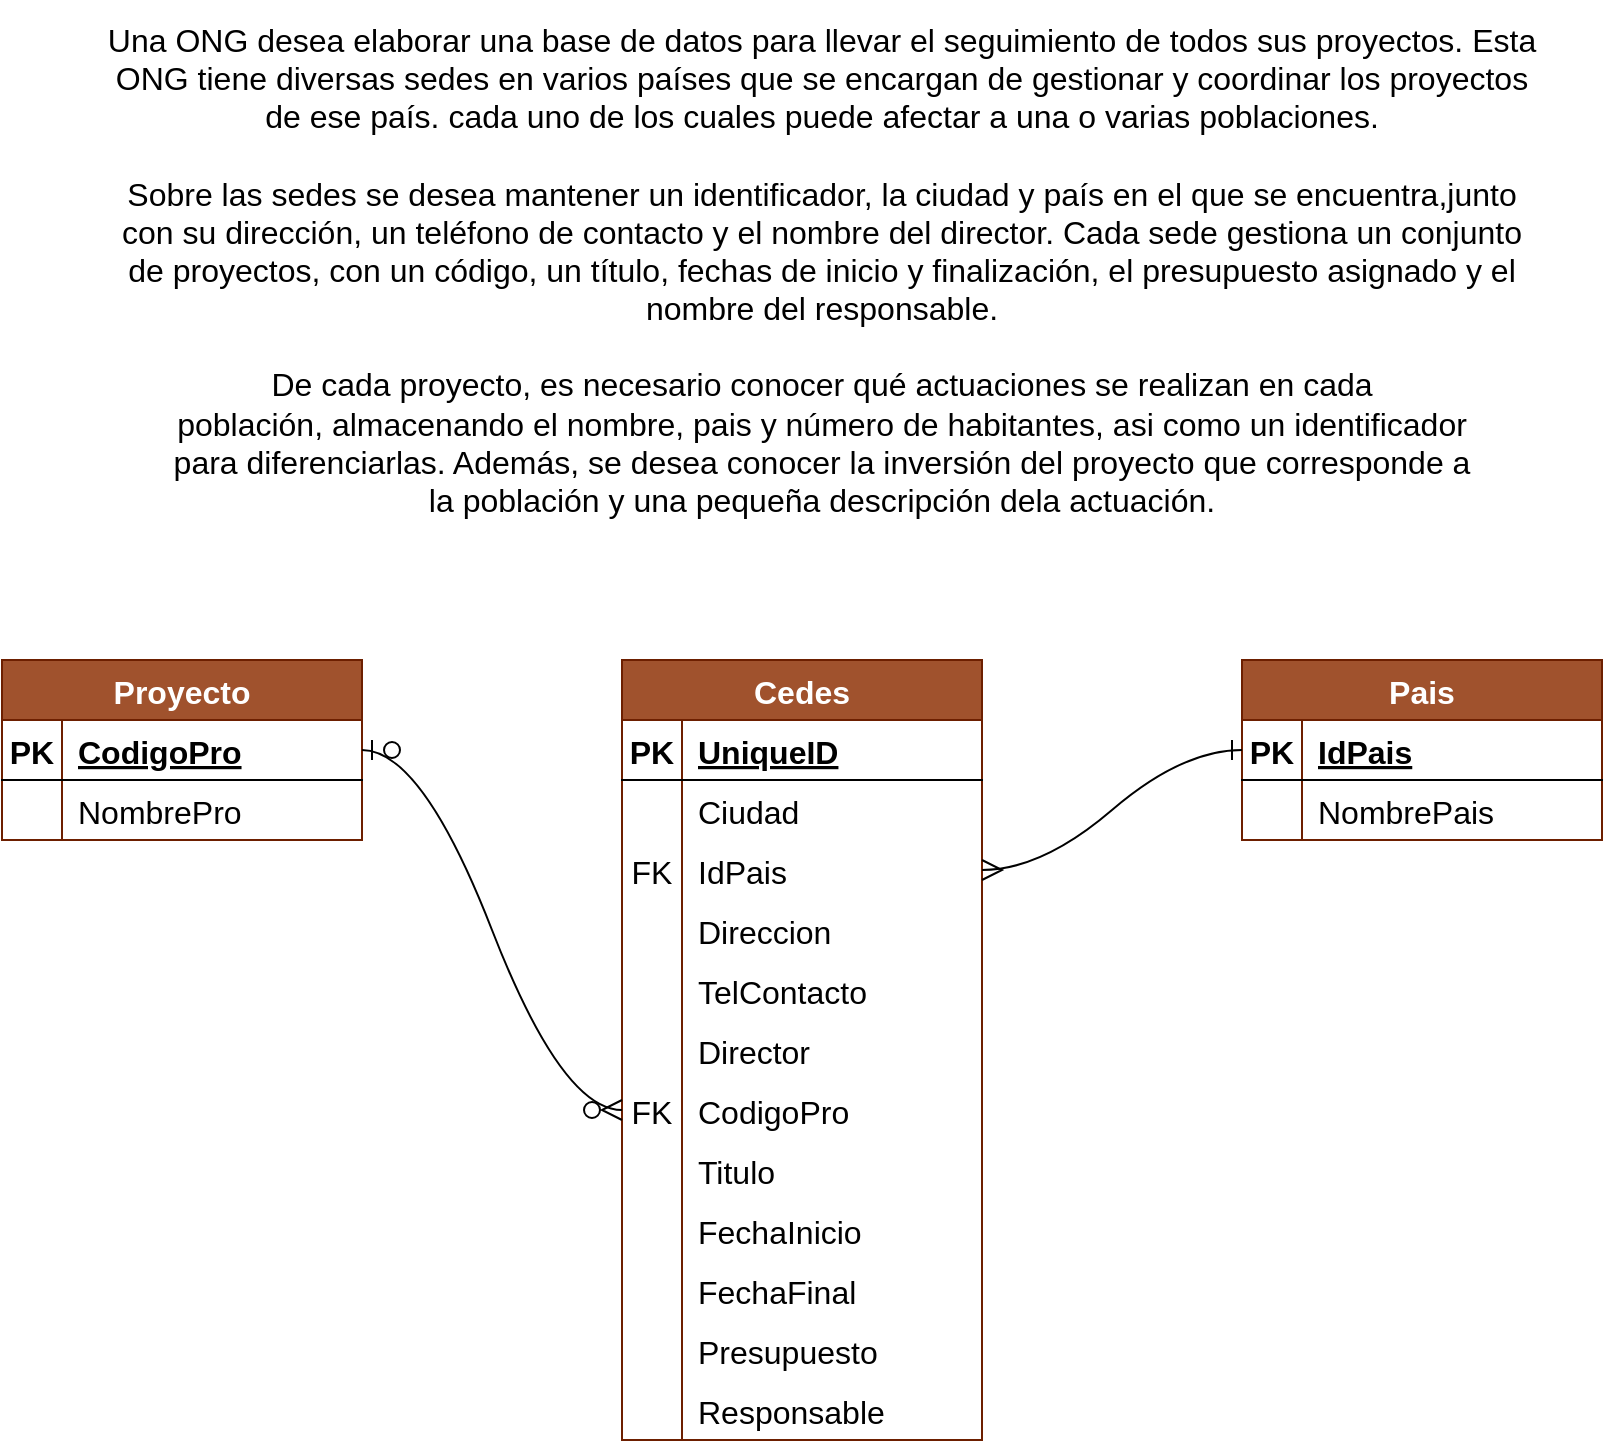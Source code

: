 <mxfile version="20.8.16" type="device"><diagram name="Página-1" id="Z8BQnKNuHfFad2sOD1cP"><mxGraphModel dx="1514" dy="1114" grid="1" gridSize="10" guides="1" tooltips="1" connect="1" arrows="1" fold="1" page="0" pageScale="1" pageWidth="1169" pageHeight="827" math="0" shadow="0"><root><mxCell id="0"/><mxCell id="1" parent="0"/><mxCell id="vd0GWwW3VQFTcmNZO-Rt-1" value="&lt;p style=&quot;margin: 0px;&quot;&gt;Una ONG desea elaborar una base de datos para llevar el seguimiento de todos sus&amp;nbsp;&lt;span style=&quot;background-color: initial;&quot;&gt;proyectos. Esta ONG tiene diversas sedes en varios países que se encargan de gestionar y coordinar los proyectos de ese país. cada uno de los cuales puede afectar a una o varias poblaciones.&lt;/span&gt;&lt;/p&gt;&lt;p style=&quot;margin: 0px;&quot;&gt;&lt;span style=&quot;background-color: initial;&quot;&gt;&lt;br&gt;&lt;/span&gt;&lt;/p&gt;&lt;p style=&quot;margin: 0px;&quot;&gt;Sobre las sedes se desea mantener un identificador, la ciudad y país en el que se encuentra,junto con su dirección, un teléfono de contacto y el nombre del director. Cada sede gestiona un conjunto de proyectos, con un código, un título, fechas de inicio y finalización, el presupuesto asignado y el nombre del responsable.&lt;/p&gt;&lt;p style=&quot;margin: 0px;&quot;&gt;&lt;br&gt;&lt;/p&gt;&lt;p style=&quot;margin: 0px;&quot;&gt;De cada proyecto, es necesario conocer qué actuaciones se realizan en cada población,&amp;nbsp;&lt;span style=&quot;background-color: initial;&quot;&gt;almacenando el nombre, pais y número de habitantes, asi como un identificador para&amp;nbsp;&lt;/span&gt;&lt;span style=&quot;background-color: initial;&quot;&gt;diferenciarlas. Además, se desea conocer la inversión del proyecto que corresponde a la&amp;nbsp;&lt;/span&gt;&lt;span style=&quot;background-color: initial;&quot;&gt;población y una pequeña descripción dela actuación.&lt;/span&gt;&lt;/p&gt;" style="text;html=1;strokeColor=none;fillColor=none;align=center;verticalAlign=middle;whiteSpace=wrap;rounded=0;fontSize=16;" vertex="1" parent="1"><mxGeometry x="-160" y="-250" width="720" height="270" as="geometry"/></mxCell><mxCell id="vd0GWwW3VQFTcmNZO-Rt-2" value="Proyecto" style="shape=table;startSize=30;container=1;collapsible=1;childLayout=tableLayout;fixedRows=1;rowLines=0;fontStyle=1;align=center;resizeLast=1;fontSize=16;fillColor=#a0522d;fontColor=#ffffff;strokeColor=#6D1F00;" vertex="1" parent="1"><mxGeometry x="-210" y="80" width="180" height="90" as="geometry"/></mxCell><mxCell id="vd0GWwW3VQFTcmNZO-Rt-3" value="" style="shape=tableRow;horizontal=0;startSize=0;swimlaneHead=0;swimlaneBody=0;fillColor=none;collapsible=0;dropTarget=0;points=[[0,0.5],[1,0.5]];portConstraint=eastwest;top=0;left=0;right=0;bottom=1;fontSize=16;" vertex="1" parent="vd0GWwW3VQFTcmNZO-Rt-2"><mxGeometry y="30" width="180" height="30" as="geometry"/></mxCell><mxCell id="vd0GWwW3VQFTcmNZO-Rt-4" value="PK" style="shape=partialRectangle;connectable=0;fillColor=none;top=0;left=0;bottom=0;right=0;fontStyle=1;overflow=hidden;fontSize=16;" vertex="1" parent="vd0GWwW3VQFTcmNZO-Rt-3"><mxGeometry width="30" height="30" as="geometry"><mxRectangle width="30" height="30" as="alternateBounds"/></mxGeometry></mxCell><mxCell id="vd0GWwW3VQFTcmNZO-Rt-5" value="CodigoPro" style="shape=partialRectangle;connectable=0;fillColor=none;top=0;left=0;bottom=0;right=0;align=left;spacingLeft=6;fontStyle=5;overflow=hidden;fontSize=16;" vertex="1" parent="vd0GWwW3VQFTcmNZO-Rt-3"><mxGeometry x="30" width="150" height="30" as="geometry"><mxRectangle width="150" height="30" as="alternateBounds"/></mxGeometry></mxCell><mxCell id="vd0GWwW3VQFTcmNZO-Rt-6" value="" style="shape=tableRow;horizontal=0;startSize=0;swimlaneHead=0;swimlaneBody=0;fillColor=none;collapsible=0;dropTarget=0;points=[[0,0.5],[1,0.5]];portConstraint=eastwest;top=0;left=0;right=0;bottom=0;fontSize=16;" vertex="1" parent="vd0GWwW3VQFTcmNZO-Rt-2"><mxGeometry y="60" width="180" height="30" as="geometry"/></mxCell><mxCell id="vd0GWwW3VQFTcmNZO-Rt-7" value="" style="shape=partialRectangle;connectable=0;fillColor=none;top=0;left=0;bottom=0;right=0;editable=1;overflow=hidden;fontSize=16;" vertex="1" parent="vd0GWwW3VQFTcmNZO-Rt-6"><mxGeometry width="30" height="30" as="geometry"><mxRectangle width="30" height="30" as="alternateBounds"/></mxGeometry></mxCell><mxCell id="vd0GWwW3VQFTcmNZO-Rt-8" value="NombrePro" style="shape=partialRectangle;connectable=0;fillColor=none;top=0;left=0;bottom=0;right=0;align=left;spacingLeft=6;overflow=hidden;fontSize=16;" vertex="1" parent="vd0GWwW3VQFTcmNZO-Rt-6"><mxGeometry x="30" width="150" height="30" as="geometry"><mxRectangle width="150" height="30" as="alternateBounds"/></mxGeometry></mxCell><mxCell id="vd0GWwW3VQFTcmNZO-Rt-15" style="edgeStyle=none;curved=1;rounded=0;orthogonalLoop=1;jettySize=auto;html=1;exitX=1;exitY=0.5;exitDx=0;exitDy=0;fontSize=12;startSize=8;endSize=8;" edge="1" parent="1" source="vd0GWwW3VQFTcmNZO-Rt-1" target="vd0GWwW3VQFTcmNZO-Rt-1"><mxGeometry relative="1" as="geometry"/></mxCell><mxCell id="vd0GWwW3VQFTcmNZO-Rt-16" value="Cedes" style="shape=table;startSize=30;container=1;collapsible=1;childLayout=tableLayout;fixedRows=1;rowLines=0;fontStyle=1;align=center;resizeLast=1;fontSize=16;fillColor=#a0522d;fontColor=#ffffff;strokeColor=#6D1F00;" vertex="1" parent="1"><mxGeometry x="100" y="80" width="180" height="390" as="geometry"/></mxCell><mxCell id="vd0GWwW3VQFTcmNZO-Rt-17" value="" style="shape=tableRow;horizontal=0;startSize=0;swimlaneHead=0;swimlaneBody=0;fillColor=none;collapsible=0;dropTarget=0;points=[[0,0.5],[1,0.5]];portConstraint=eastwest;top=0;left=0;right=0;bottom=1;fontSize=16;" vertex="1" parent="vd0GWwW3VQFTcmNZO-Rt-16"><mxGeometry y="30" width="180" height="30" as="geometry"/></mxCell><mxCell id="vd0GWwW3VQFTcmNZO-Rt-18" value="PK" style="shape=partialRectangle;connectable=0;fillColor=none;top=0;left=0;bottom=0;right=0;fontStyle=1;overflow=hidden;fontSize=16;" vertex="1" parent="vd0GWwW3VQFTcmNZO-Rt-17"><mxGeometry width="30" height="30" as="geometry"><mxRectangle width="30" height="30" as="alternateBounds"/></mxGeometry></mxCell><mxCell id="vd0GWwW3VQFTcmNZO-Rt-19" value="UniqueID" style="shape=partialRectangle;connectable=0;fillColor=none;top=0;left=0;bottom=0;right=0;align=left;spacingLeft=6;fontStyle=5;overflow=hidden;fontSize=16;" vertex="1" parent="vd0GWwW3VQFTcmNZO-Rt-17"><mxGeometry x="30" width="150" height="30" as="geometry"><mxRectangle width="150" height="30" as="alternateBounds"/></mxGeometry></mxCell><mxCell id="vd0GWwW3VQFTcmNZO-Rt-20" value="" style="shape=tableRow;horizontal=0;startSize=0;swimlaneHead=0;swimlaneBody=0;fillColor=none;collapsible=0;dropTarget=0;points=[[0,0.5],[1,0.5]];portConstraint=eastwest;top=0;left=0;right=0;bottom=0;fontSize=16;" vertex="1" parent="vd0GWwW3VQFTcmNZO-Rt-16"><mxGeometry y="60" width="180" height="30" as="geometry"/></mxCell><mxCell id="vd0GWwW3VQFTcmNZO-Rt-21" value="" style="shape=partialRectangle;connectable=0;fillColor=none;top=0;left=0;bottom=0;right=0;editable=1;overflow=hidden;fontSize=16;" vertex="1" parent="vd0GWwW3VQFTcmNZO-Rt-20"><mxGeometry width="30" height="30" as="geometry"><mxRectangle width="30" height="30" as="alternateBounds"/></mxGeometry></mxCell><mxCell id="vd0GWwW3VQFTcmNZO-Rt-22" value="Ciudad" style="shape=partialRectangle;connectable=0;fillColor=none;top=0;left=0;bottom=0;right=0;align=left;spacingLeft=6;overflow=hidden;fontSize=16;" vertex="1" parent="vd0GWwW3VQFTcmNZO-Rt-20"><mxGeometry x="30" width="150" height="30" as="geometry"><mxRectangle width="150" height="30" as="alternateBounds"/></mxGeometry></mxCell><mxCell id="vd0GWwW3VQFTcmNZO-Rt-23" value="" style="shape=tableRow;horizontal=0;startSize=0;swimlaneHead=0;swimlaneBody=0;fillColor=none;collapsible=0;dropTarget=0;points=[[0,0.5],[1,0.5]];portConstraint=eastwest;top=0;left=0;right=0;bottom=0;fontSize=16;" vertex="1" parent="vd0GWwW3VQFTcmNZO-Rt-16"><mxGeometry y="90" width="180" height="30" as="geometry"/></mxCell><mxCell id="vd0GWwW3VQFTcmNZO-Rt-24" value="FK" style="shape=partialRectangle;connectable=0;fillColor=none;top=0;left=0;bottom=0;right=0;editable=1;overflow=hidden;fontSize=16;" vertex="1" parent="vd0GWwW3VQFTcmNZO-Rt-23"><mxGeometry width="30" height="30" as="geometry"><mxRectangle width="30" height="30" as="alternateBounds"/></mxGeometry></mxCell><mxCell id="vd0GWwW3VQFTcmNZO-Rt-25" value="IdPais" style="shape=partialRectangle;connectable=0;fillColor=none;top=0;left=0;bottom=0;right=0;align=left;spacingLeft=6;overflow=hidden;fontSize=16;" vertex="1" parent="vd0GWwW3VQFTcmNZO-Rt-23"><mxGeometry x="30" width="150" height="30" as="geometry"><mxRectangle width="150" height="30" as="alternateBounds"/></mxGeometry></mxCell><mxCell id="vd0GWwW3VQFTcmNZO-Rt-26" value="" style="shape=tableRow;horizontal=0;startSize=0;swimlaneHead=0;swimlaneBody=0;fillColor=none;collapsible=0;dropTarget=0;points=[[0,0.5],[1,0.5]];portConstraint=eastwest;top=0;left=0;right=0;bottom=0;fontSize=16;" vertex="1" parent="vd0GWwW3VQFTcmNZO-Rt-16"><mxGeometry y="120" width="180" height="30" as="geometry"/></mxCell><mxCell id="vd0GWwW3VQFTcmNZO-Rt-27" value="" style="shape=partialRectangle;connectable=0;fillColor=none;top=0;left=0;bottom=0;right=0;editable=1;overflow=hidden;fontSize=16;" vertex="1" parent="vd0GWwW3VQFTcmNZO-Rt-26"><mxGeometry width="30" height="30" as="geometry"><mxRectangle width="30" height="30" as="alternateBounds"/></mxGeometry></mxCell><mxCell id="vd0GWwW3VQFTcmNZO-Rt-28" value="Direccion" style="shape=partialRectangle;connectable=0;fillColor=none;top=0;left=0;bottom=0;right=0;align=left;spacingLeft=6;overflow=hidden;fontSize=16;" vertex="1" parent="vd0GWwW3VQFTcmNZO-Rt-26"><mxGeometry x="30" width="150" height="30" as="geometry"><mxRectangle width="150" height="30" as="alternateBounds"/></mxGeometry></mxCell><mxCell id="vd0GWwW3VQFTcmNZO-Rt-42" value="" style="shape=tableRow;horizontal=0;startSize=0;swimlaneHead=0;swimlaneBody=0;fillColor=none;collapsible=0;dropTarget=0;points=[[0,0.5],[1,0.5]];portConstraint=eastwest;top=0;left=0;right=0;bottom=0;fontSize=16;" vertex="1" parent="vd0GWwW3VQFTcmNZO-Rt-16"><mxGeometry y="150" width="180" height="30" as="geometry"/></mxCell><mxCell id="vd0GWwW3VQFTcmNZO-Rt-43" value="" style="shape=partialRectangle;connectable=0;fillColor=none;top=0;left=0;bottom=0;right=0;editable=1;overflow=hidden;fontSize=16;" vertex="1" parent="vd0GWwW3VQFTcmNZO-Rt-42"><mxGeometry width="30" height="30" as="geometry"><mxRectangle width="30" height="30" as="alternateBounds"/></mxGeometry></mxCell><mxCell id="vd0GWwW3VQFTcmNZO-Rt-44" value="TelContacto" style="shape=partialRectangle;connectable=0;fillColor=none;top=0;left=0;bottom=0;right=0;align=left;spacingLeft=6;overflow=hidden;fontSize=16;" vertex="1" parent="vd0GWwW3VQFTcmNZO-Rt-42"><mxGeometry x="30" width="150" height="30" as="geometry"><mxRectangle width="150" height="30" as="alternateBounds"/></mxGeometry></mxCell><mxCell id="vd0GWwW3VQFTcmNZO-Rt-45" value="" style="shape=tableRow;horizontal=0;startSize=0;swimlaneHead=0;swimlaneBody=0;fillColor=none;collapsible=0;dropTarget=0;points=[[0,0.5],[1,0.5]];portConstraint=eastwest;top=0;left=0;right=0;bottom=0;fontSize=16;" vertex="1" parent="vd0GWwW3VQFTcmNZO-Rt-16"><mxGeometry y="180" width="180" height="30" as="geometry"/></mxCell><mxCell id="vd0GWwW3VQFTcmNZO-Rt-46" value="" style="shape=partialRectangle;connectable=0;fillColor=none;top=0;left=0;bottom=0;right=0;editable=1;overflow=hidden;fontSize=16;" vertex="1" parent="vd0GWwW3VQFTcmNZO-Rt-45"><mxGeometry width="30" height="30" as="geometry"><mxRectangle width="30" height="30" as="alternateBounds"/></mxGeometry></mxCell><mxCell id="vd0GWwW3VQFTcmNZO-Rt-47" value="Director" style="shape=partialRectangle;connectable=0;fillColor=none;top=0;left=0;bottom=0;right=0;align=left;spacingLeft=6;overflow=hidden;fontSize=16;" vertex="1" parent="vd0GWwW3VQFTcmNZO-Rt-45"><mxGeometry x="30" width="150" height="30" as="geometry"><mxRectangle width="150" height="30" as="alternateBounds"/></mxGeometry></mxCell><mxCell id="vd0GWwW3VQFTcmNZO-Rt-48" value="" style="shape=tableRow;horizontal=0;startSize=0;swimlaneHead=0;swimlaneBody=0;fillColor=none;collapsible=0;dropTarget=0;points=[[0,0.5],[1,0.5]];portConstraint=eastwest;top=0;left=0;right=0;bottom=0;fontSize=16;" vertex="1" parent="vd0GWwW3VQFTcmNZO-Rt-16"><mxGeometry y="210" width="180" height="30" as="geometry"/></mxCell><mxCell id="vd0GWwW3VQFTcmNZO-Rt-49" value="FK" style="shape=partialRectangle;connectable=0;fillColor=none;top=0;left=0;bottom=0;right=0;editable=1;overflow=hidden;fontSize=16;" vertex="1" parent="vd0GWwW3VQFTcmNZO-Rt-48"><mxGeometry width="30" height="30" as="geometry"><mxRectangle width="30" height="30" as="alternateBounds"/></mxGeometry></mxCell><mxCell id="vd0GWwW3VQFTcmNZO-Rt-50" value="CodigoPro" style="shape=partialRectangle;connectable=0;fillColor=none;top=0;left=0;bottom=0;right=0;align=left;spacingLeft=6;overflow=hidden;fontSize=16;" vertex="1" parent="vd0GWwW3VQFTcmNZO-Rt-48"><mxGeometry x="30" width="150" height="30" as="geometry"><mxRectangle width="150" height="30" as="alternateBounds"/></mxGeometry></mxCell><mxCell id="vd0GWwW3VQFTcmNZO-Rt-51" value="" style="shape=tableRow;horizontal=0;startSize=0;swimlaneHead=0;swimlaneBody=0;fillColor=none;collapsible=0;dropTarget=0;points=[[0,0.5],[1,0.5]];portConstraint=eastwest;top=0;left=0;right=0;bottom=0;fontSize=16;" vertex="1" parent="vd0GWwW3VQFTcmNZO-Rt-16"><mxGeometry y="240" width="180" height="30" as="geometry"/></mxCell><mxCell id="vd0GWwW3VQFTcmNZO-Rt-52" value="" style="shape=partialRectangle;connectable=0;fillColor=none;top=0;left=0;bottom=0;right=0;editable=1;overflow=hidden;fontSize=16;" vertex="1" parent="vd0GWwW3VQFTcmNZO-Rt-51"><mxGeometry width="30" height="30" as="geometry"><mxRectangle width="30" height="30" as="alternateBounds"/></mxGeometry></mxCell><mxCell id="vd0GWwW3VQFTcmNZO-Rt-53" value="Titulo" style="shape=partialRectangle;connectable=0;fillColor=none;top=0;left=0;bottom=0;right=0;align=left;spacingLeft=6;overflow=hidden;fontSize=16;" vertex="1" parent="vd0GWwW3VQFTcmNZO-Rt-51"><mxGeometry x="30" width="150" height="30" as="geometry"><mxRectangle width="150" height="30" as="alternateBounds"/></mxGeometry></mxCell><mxCell id="vd0GWwW3VQFTcmNZO-Rt-54" value="" style="shape=tableRow;horizontal=0;startSize=0;swimlaneHead=0;swimlaneBody=0;fillColor=none;collapsible=0;dropTarget=0;points=[[0,0.5],[1,0.5]];portConstraint=eastwest;top=0;left=0;right=0;bottom=0;fontSize=16;" vertex="1" parent="vd0GWwW3VQFTcmNZO-Rt-16"><mxGeometry y="270" width="180" height="30" as="geometry"/></mxCell><mxCell id="vd0GWwW3VQFTcmNZO-Rt-55" value="" style="shape=partialRectangle;connectable=0;fillColor=none;top=0;left=0;bottom=0;right=0;editable=1;overflow=hidden;fontSize=16;" vertex="1" parent="vd0GWwW3VQFTcmNZO-Rt-54"><mxGeometry width="30" height="30" as="geometry"><mxRectangle width="30" height="30" as="alternateBounds"/></mxGeometry></mxCell><mxCell id="vd0GWwW3VQFTcmNZO-Rt-56" value="FechaInicio" style="shape=partialRectangle;connectable=0;fillColor=none;top=0;left=0;bottom=0;right=0;align=left;spacingLeft=6;overflow=hidden;fontSize=16;" vertex="1" parent="vd0GWwW3VQFTcmNZO-Rt-54"><mxGeometry x="30" width="150" height="30" as="geometry"><mxRectangle width="150" height="30" as="alternateBounds"/></mxGeometry></mxCell><mxCell id="vd0GWwW3VQFTcmNZO-Rt-57" value="" style="shape=tableRow;horizontal=0;startSize=0;swimlaneHead=0;swimlaneBody=0;fillColor=none;collapsible=0;dropTarget=0;points=[[0,0.5],[1,0.5]];portConstraint=eastwest;top=0;left=0;right=0;bottom=0;fontSize=16;" vertex="1" parent="vd0GWwW3VQFTcmNZO-Rt-16"><mxGeometry y="300" width="180" height="30" as="geometry"/></mxCell><mxCell id="vd0GWwW3VQFTcmNZO-Rt-58" value="" style="shape=partialRectangle;connectable=0;fillColor=none;top=0;left=0;bottom=0;right=0;editable=1;overflow=hidden;fontSize=16;" vertex="1" parent="vd0GWwW3VQFTcmNZO-Rt-57"><mxGeometry width="30" height="30" as="geometry"><mxRectangle width="30" height="30" as="alternateBounds"/></mxGeometry></mxCell><mxCell id="vd0GWwW3VQFTcmNZO-Rt-59" value="FechaFinal" style="shape=partialRectangle;connectable=0;fillColor=none;top=0;left=0;bottom=0;right=0;align=left;spacingLeft=6;overflow=hidden;fontSize=16;" vertex="1" parent="vd0GWwW3VQFTcmNZO-Rt-57"><mxGeometry x="30" width="150" height="30" as="geometry"><mxRectangle width="150" height="30" as="alternateBounds"/></mxGeometry></mxCell><mxCell id="vd0GWwW3VQFTcmNZO-Rt-60" value="" style="shape=tableRow;horizontal=0;startSize=0;swimlaneHead=0;swimlaneBody=0;fillColor=none;collapsible=0;dropTarget=0;points=[[0,0.5],[1,0.5]];portConstraint=eastwest;top=0;left=0;right=0;bottom=0;fontSize=16;" vertex="1" parent="vd0GWwW3VQFTcmNZO-Rt-16"><mxGeometry y="330" width="180" height="30" as="geometry"/></mxCell><mxCell id="vd0GWwW3VQFTcmNZO-Rt-61" value="" style="shape=partialRectangle;connectable=0;fillColor=none;top=0;left=0;bottom=0;right=0;editable=1;overflow=hidden;fontSize=16;" vertex="1" parent="vd0GWwW3VQFTcmNZO-Rt-60"><mxGeometry width="30" height="30" as="geometry"><mxRectangle width="30" height="30" as="alternateBounds"/></mxGeometry></mxCell><mxCell id="vd0GWwW3VQFTcmNZO-Rt-62" value="Presupuesto" style="shape=partialRectangle;connectable=0;fillColor=none;top=0;left=0;bottom=0;right=0;align=left;spacingLeft=6;overflow=hidden;fontSize=16;" vertex="1" parent="vd0GWwW3VQFTcmNZO-Rt-60"><mxGeometry x="30" width="150" height="30" as="geometry"><mxRectangle width="150" height="30" as="alternateBounds"/></mxGeometry></mxCell><mxCell id="vd0GWwW3VQFTcmNZO-Rt-63" value="" style="shape=tableRow;horizontal=0;startSize=0;swimlaneHead=0;swimlaneBody=0;fillColor=none;collapsible=0;dropTarget=0;points=[[0,0.5],[1,0.5]];portConstraint=eastwest;top=0;left=0;right=0;bottom=0;fontSize=16;" vertex="1" parent="vd0GWwW3VQFTcmNZO-Rt-16"><mxGeometry y="360" width="180" height="30" as="geometry"/></mxCell><mxCell id="vd0GWwW3VQFTcmNZO-Rt-64" value="" style="shape=partialRectangle;connectable=0;fillColor=none;top=0;left=0;bottom=0;right=0;editable=1;overflow=hidden;fontSize=16;" vertex="1" parent="vd0GWwW3VQFTcmNZO-Rt-63"><mxGeometry width="30" height="30" as="geometry"><mxRectangle width="30" height="30" as="alternateBounds"/></mxGeometry></mxCell><mxCell id="vd0GWwW3VQFTcmNZO-Rt-65" value="Responsable" style="shape=partialRectangle;connectable=0;fillColor=none;top=0;left=0;bottom=0;right=0;align=left;spacingLeft=6;overflow=hidden;fontSize=16;" vertex="1" parent="vd0GWwW3VQFTcmNZO-Rt-63"><mxGeometry x="30" width="150" height="30" as="geometry"><mxRectangle width="150" height="30" as="alternateBounds"/></mxGeometry></mxCell><mxCell id="vd0GWwW3VQFTcmNZO-Rt-29" value="Pais" style="shape=table;startSize=30;container=1;collapsible=1;childLayout=tableLayout;fixedRows=1;rowLines=0;fontStyle=1;align=center;resizeLast=1;fontSize=16;fillColor=#a0522d;fontColor=#ffffff;strokeColor=#6D1F00;" vertex="1" parent="1"><mxGeometry x="410" y="80" width="180" height="90" as="geometry"/></mxCell><mxCell id="vd0GWwW3VQFTcmNZO-Rt-30" value="" style="shape=tableRow;horizontal=0;startSize=0;swimlaneHead=0;swimlaneBody=0;fillColor=none;collapsible=0;dropTarget=0;points=[[0,0.5],[1,0.5]];portConstraint=eastwest;top=0;left=0;right=0;bottom=1;fontSize=16;" vertex="1" parent="vd0GWwW3VQFTcmNZO-Rt-29"><mxGeometry y="30" width="180" height="30" as="geometry"/></mxCell><mxCell id="vd0GWwW3VQFTcmNZO-Rt-31" value="PK" style="shape=partialRectangle;connectable=0;fillColor=none;top=0;left=0;bottom=0;right=0;fontStyle=1;overflow=hidden;fontSize=16;" vertex="1" parent="vd0GWwW3VQFTcmNZO-Rt-30"><mxGeometry width="30" height="30" as="geometry"><mxRectangle width="30" height="30" as="alternateBounds"/></mxGeometry></mxCell><mxCell id="vd0GWwW3VQFTcmNZO-Rt-32" value="IdPais" style="shape=partialRectangle;connectable=0;fillColor=none;top=0;left=0;bottom=0;right=0;align=left;spacingLeft=6;fontStyle=5;overflow=hidden;fontSize=16;" vertex="1" parent="vd0GWwW3VQFTcmNZO-Rt-30"><mxGeometry x="30" width="150" height="30" as="geometry"><mxRectangle width="150" height="30" as="alternateBounds"/></mxGeometry></mxCell><mxCell id="vd0GWwW3VQFTcmNZO-Rt-33" value="" style="shape=tableRow;horizontal=0;startSize=0;swimlaneHead=0;swimlaneBody=0;fillColor=none;collapsible=0;dropTarget=0;points=[[0,0.5],[1,0.5]];portConstraint=eastwest;top=0;left=0;right=0;bottom=0;fontSize=16;" vertex="1" parent="vd0GWwW3VQFTcmNZO-Rt-29"><mxGeometry y="60" width="180" height="30" as="geometry"/></mxCell><mxCell id="vd0GWwW3VQFTcmNZO-Rt-34" value="" style="shape=partialRectangle;connectable=0;fillColor=none;top=0;left=0;bottom=0;right=0;editable=1;overflow=hidden;fontSize=16;" vertex="1" parent="vd0GWwW3VQFTcmNZO-Rt-33"><mxGeometry width="30" height="30" as="geometry"><mxRectangle width="30" height="30" as="alternateBounds"/></mxGeometry></mxCell><mxCell id="vd0GWwW3VQFTcmNZO-Rt-35" value="NombrePais" style="shape=partialRectangle;connectable=0;fillColor=none;top=0;left=0;bottom=0;right=0;align=left;spacingLeft=6;overflow=hidden;fontSize=16;" vertex="1" parent="vd0GWwW3VQFTcmNZO-Rt-33"><mxGeometry x="30" width="150" height="30" as="geometry"><mxRectangle width="150" height="30" as="alternateBounds"/></mxGeometry></mxCell><mxCell id="vd0GWwW3VQFTcmNZO-Rt-66" value="" style="edgeStyle=entityRelationEdgeStyle;fontSize=12;html=1;endArrow=ERzeroToMany;startArrow=ERzeroToOne;rounded=0;startSize=8;endSize=8;curved=1;exitX=1;exitY=0.5;exitDx=0;exitDy=0;entryX=0;entryY=0.5;entryDx=0;entryDy=0;" edge="1" parent="1" source="vd0GWwW3VQFTcmNZO-Rt-3" target="vd0GWwW3VQFTcmNZO-Rt-48"><mxGeometry width="100" height="100" relative="1" as="geometry"><mxPoint x="150" y="210" as="sourcePoint"/><mxPoint x="250" y="110" as="targetPoint"/></mxGeometry></mxCell><mxCell id="vd0GWwW3VQFTcmNZO-Rt-67" value="" style="edgeStyle=entityRelationEdgeStyle;fontSize=12;html=1;endArrow=ERone;startArrow=ERmany;rounded=0;startSize=8;endSize=8;curved=1;exitX=1;exitY=0.5;exitDx=0;exitDy=0;entryX=0;entryY=0.5;entryDx=0;entryDy=0;startFill=0;endFill=0;" edge="1" parent="1" source="vd0GWwW3VQFTcmNZO-Rt-23" target="vd0GWwW3VQFTcmNZO-Rt-30"><mxGeometry width="100" height="100" relative="1" as="geometry"><mxPoint x="310" y="300" as="sourcePoint"/><mxPoint x="390" y="150" as="targetPoint"/></mxGeometry></mxCell></root></mxGraphModel></diagram></mxfile>